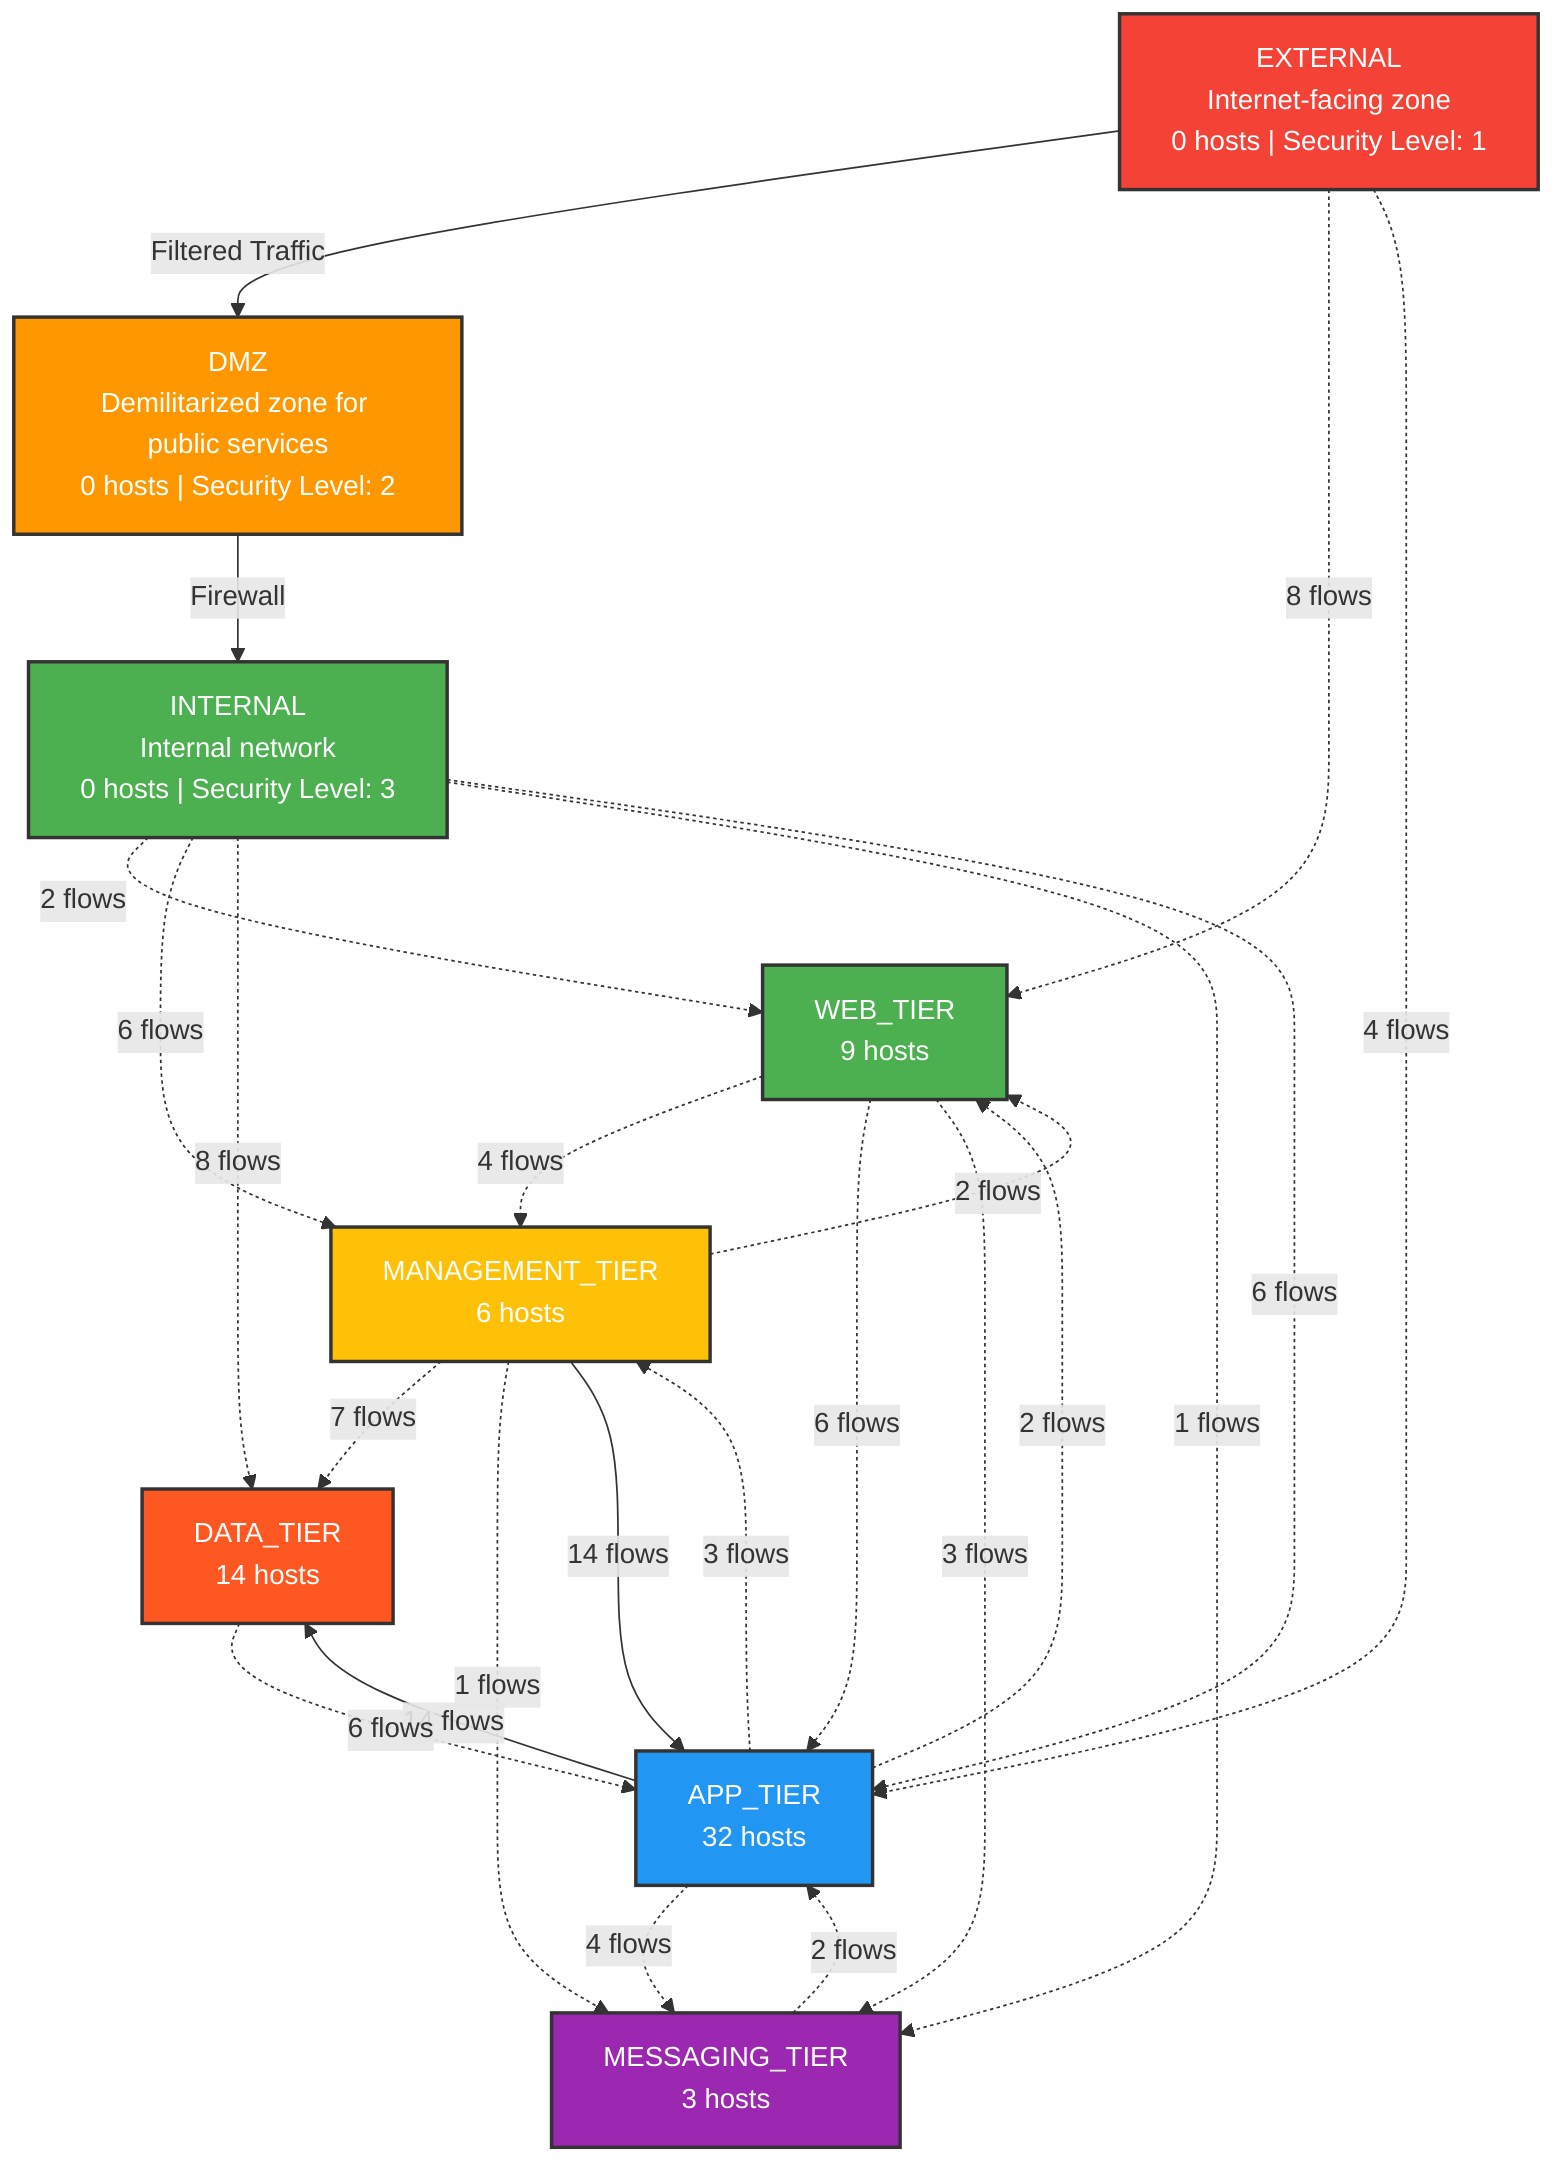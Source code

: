 graph TB
    %% Overall Network Architecture

    %% Zone Styles
    classDef external fill:#f44336,stroke:#333,stroke-width:2px,color:#fff
    classDef dmz fill:#ff9800,stroke:#333,stroke-width:2px,color:#fff
    classDef webtier fill:#4caf50,stroke:#333,stroke-width:2px,color:#fff
    classDef apptier fill:#2196f3,stroke:#333,stroke-width:2px,color:#fff
    classDef datatier fill:#ff5722,stroke:#333,stroke-width:2px,color:#fff
    classDef messagingtier fill:#9c27b0,stroke:#333,stroke-width:2px,color:#fff
    classDef cachetier fill:#00bcd4,stroke:#333,stroke-width:2px,color:#fff
    classDef managementtier fill:#ffc107,stroke:#333,stroke-width:2px,color:#fff
    classDef infrastructure fill:#795548,stroke:#333,stroke-width:2px,color:#fff
    classDef internal fill:#4caf50,stroke:#333,stroke-width:2px,color:#fff

    %% Macro Zones
    EXTERNAL["EXTERNAL<br/>Internet-facing zone<br/>0 hosts | Security Level: 1"]:::external
    DMZ["DMZ<br/>Demilitarized zone for public services<br/>0 hosts | Security Level: 2"]:::dmz
    INTERNAL["INTERNAL<br/>Internal network<br/>0 hosts | Security Level: 3"]:::internal

    %% Micro Zones (Application Tiers)
    WEB_TIER["WEB_TIER<br/>9 hosts"]:::webtier
    MANAGEMENT_TIER["MANAGEMENT_TIER<br/>6 hosts"]:::managementtier
    APP_TIER["APP_TIER<br/>32 hosts"]:::apptier
    DATA_TIER["DATA_TIER<br/>14 hosts"]:::datatier
    MESSAGING_TIER["MESSAGING_TIER<br/>3 hosts"]:::messagingtier

    %% Zone Relationships
    EXTERNAL -->|Filtered Traffic| DMZ
    DMZ -->|Firewall| INTERNAL
    WEB_TIER -.->|4 flows| MANAGEMENT_TIER
    WEB_TIER -.->|6 flows| APP_TIER
    MANAGEMENT_TIER -.->|7 flows| DATA_TIER
    APP_TIER -->|14 flows| DATA_TIER
    MANAGEMENT_TIER -.->|1 flows| MESSAGING_TIER
    APP_TIER -.->|4 flows| MESSAGING_TIER
    EXTERNAL -.->|8 flows| WEB_TIER
    INTERNAL -.->|2 flows| WEB_TIER
    INTERNAL -.->|6 flows| MANAGEMENT_TIER
    INTERNAL -.->|8 flows| DATA_TIER
    MANAGEMENT_TIER -->|14 flows| APP_TIER
    DATA_TIER -.->|6 flows| APP_TIER
    MESSAGING_TIER -.->|2 flows| APP_TIER
    INTERNAL -.->|1 flows| MESSAGING_TIER
    WEB_TIER -.->|3 flows| MESSAGING_TIER
    INTERNAL -.->|6 flows| APP_TIER
    EXTERNAL -.->|4 flows| APP_TIER
    APP_TIER -.->|3 flows| MANAGEMENT_TIER
    MANAGEMENT_TIER -.->|2 flows| WEB_TIER
    APP_TIER -.->|2 flows| WEB_TIER